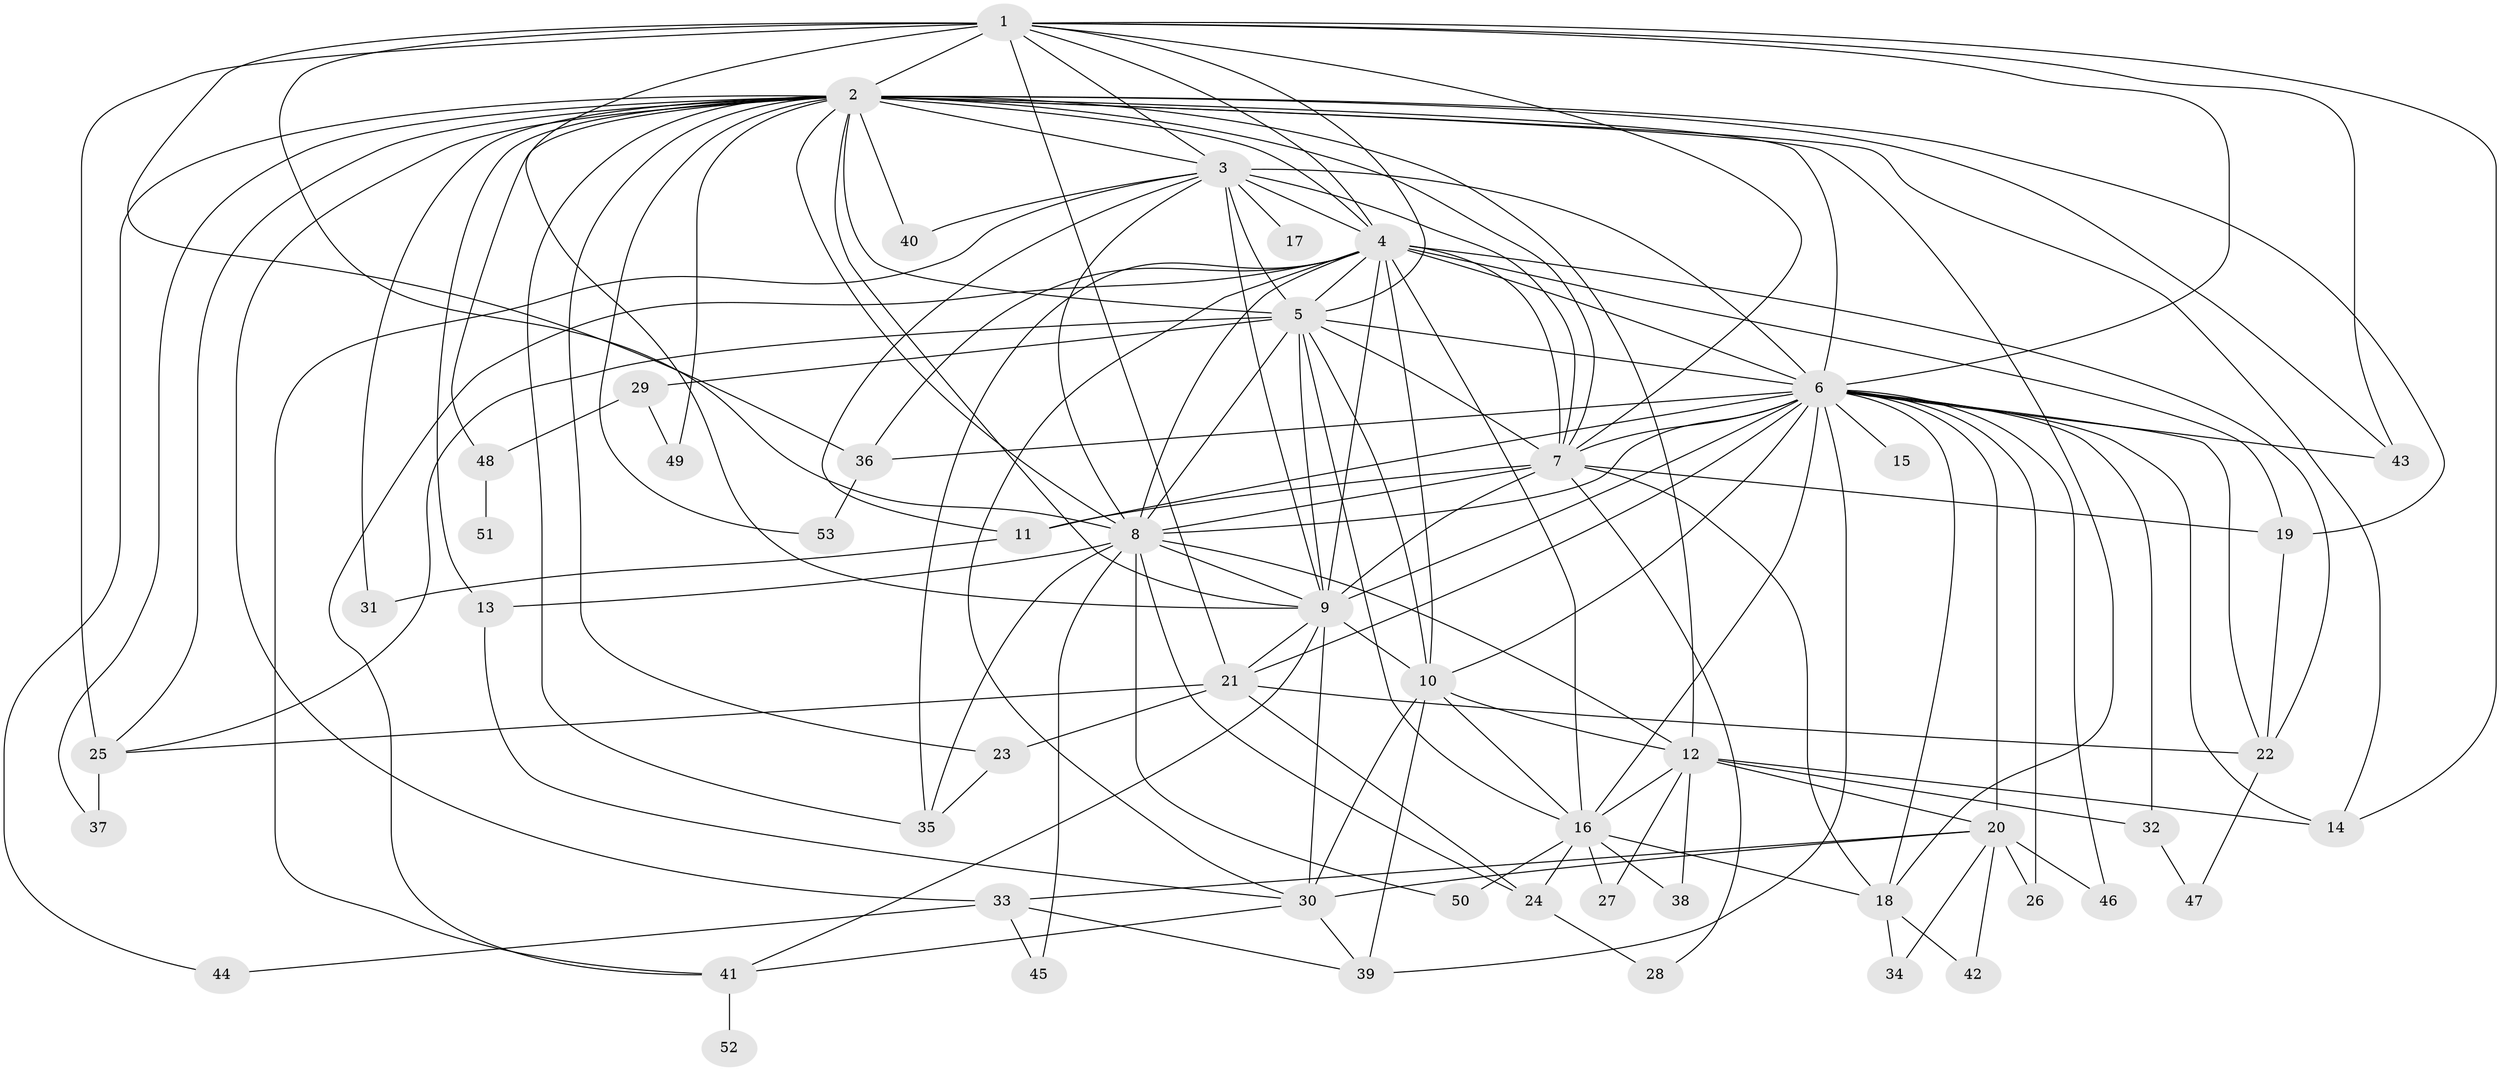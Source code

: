 // original degree distribution, {20: 0.018867924528301886, 27: 0.009433962264150943, 15: 0.018867924528301886, 23: 0.018867924528301886, 16: 0.018867924528301886, 26: 0.009433962264150943, 2: 0.5094339622641509, 4: 0.12264150943396226, 10: 0.009433962264150943, 3: 0.19811320754716982, 5: 0.03773584905660377, 7: 0.018867924528301886, 6: 0.009433962264150943}
// Generated by graph-tools (version 1.1) at 2025/34/03/09/25 02:34:50]
// undirected, 53 vertices, 148 edges
graph export_dot {
graph [start="1"]
  node [color=gray90,style=filled];
  1;
  2;
  3;
  4;
  5;
  6;
  7;
  8;
  9;
  10;
  11;
  12;
  13;
  14;
  15;
  16;
  17;
  18;
  19;
  20;
  21;
  22;
  23;
  24;
  25;
  26;
  27;
  28;
  29;
  30;
  31;
  32;
  33;
  34;
  35;
  36;
  37;
  38;
  39;
  40;
  41;
  42;
  43;
  44;
  45;
  46;
  47;
  48;
  49;
  50;
  51;
  52;
  53;
  1 -- 2 [weight=1.0];
  1 -- 3 [weight=1.0];
  1 -- 4 [weight=2.0];
  1 -- 5 [weight=2.0];
  1 -- 6 [weight=2.0];
  1 -- 7 [weight=1.0];
  1 -- 8 [weight=2.0];
  1 -- 9 [weight=1.0];
  1 -- 14 [weight=1.0];
  1 -- 21 [weight=1.0];
  1 -- 25 [weight=4.0];
  1 -- 36 [weight=2.0];
  1 -- 43 [weight=1.0];
  2 -- 3 [weight=1.0];
  2 -- 4 [weight=1.0];
  2 -- 5 [weight=1.0];
  2 -- 6 [weight=3.0];
  2 -- 7 [weight=1.0];
  2 -- 8 [weight=1.0];
  2 -- 9 [weight=1.0];
  2 -- 12 [weight=1.0];
  2 -- 13 [weight=1.0];
  2 -- 14 [weight=1.0];
  2 -- 18 [weight=1.0];
  2 -- 19 [weight=1.0];
  2 -- 23 [weight=1.0];
  2 -- 25 [weight=1.0];
  2 -- 31 [weight=1.0];
  2 -- 33 [weight=1.0];
  2 -- 35 [weight=1.0];
  2 -- 37 [weight=1.0];
  2 -- 40 [weight=1.0];
  2 -- 43 [weight=1.0];
  2 -- 44 [weight=1.0];
  2 -- 48 [weight=1.0];
  2 -- 49 [weight=1.0];
  2 -- 53 [weight=1.0];
  3 -- 4 [weight=1.0];
  3 -- 5 [weight=1.0];
  3 -- 6 [weight=3.0];
  3 -- 7 [weight=1.0];
  3 -- 8 [weight=1.0];
  3 -- 9 [weight=1.0];
  3 -- 11 [weight=1.0];
  3 -- 17 [weight=1.0];
  3 -- 40 [weight=1.0];
  3 -- 41 [weight=1.0];
  4 -- 5 [weight=2.0];
  4 -- 6 [weight=2.0];
  4 -- 7 [weight=3.0];
  4 -- 8 [weight=1.0];
  4 -- 9 [weight=2.0];
  4 -- 10 [weight=1.0];
  4 -- 16 [weight=1.0];
  4 -- 19 [weight=1.0];
  4 -- 22 [weight=2.0];
  4 -- 30 [weight=1.0];
  4 -- 35 [weight=1.0];
  4 -- 36 [weight=1.0];
  4 -- 41 [weight=1.0];
  5 -- 6 [weight=2.0];
  5 -- 7 [weight=1.0];
  5 -- 8 [weight=1.0];
  5 -- 9 [weight=1.0];
  5 -- 10 [weight=1.0];
  5 -- 16 [weight=1.0];
  5 -- 25 [weight=1.0];
  5 -- 29 [weight=1.0];
  6 -- 7 [weight=2.0];
  6 -- 8 [weight=2.0];
  6 -- 9 [weight=2.0];
  6 -- 10 [weight=2.0];
  6 -- 11 [weight=2.0];
  6 -- 14 [weight=1.0];
  6 -- 15 [weight=1.0];
  6 -- 16 [weight=1.0];
  6 -- 18 [weight=2.0];
  6 -- 20 [weight=5.0];
  6 -- 21 [weight=1.0];
  6 -- 22 [weight=1.0];
  6 -- 26 [weight=1.0];
  6 -- 32 [weight=1.0];
  6 -- 36 [weight=1.0];
  6 -- 39 [weight=1.0];
  6 -- 43 [weight=1.0];
  6 -- 46 [weight=1.0];
  7 -- 8 [weight=1.0];
  7 -- 9 [weight=2.0];
  7 -- 11 [weight=1.0];
  7 -- 18 [weight=1.0];
  7 -- 19 [weight=1.0];
  7 -- 28 [weight=1.0];
  8 -- 9 [weight=1.0];
  8 -- 12 [weight=1.0];
  8 -- 13 [weight=1.0];
  8 -- 24 [weight=1.0];
  8 -- 35 [weight=1.0];
  8 -- 45 [weight=1.0];
  8 -- 50 [weight=1.0];
  9 -- 10 [weight=9.0];
  9 -- 21 [weight=1.0];
  9 -- 30 [weight=1.0];
  9 -- 41 [weight=1.0];
  10 -- 12 [weight=2.0];
  10 -- 16 [weight=1.0];
  10 -- 30 [weight=2.0];
  10 -- 39 [weight=1.0];
  11 -- 31 [weight=1.0];
  12 -- 14 [weight=1.0];
  12 -- 16 [weight=1.0];
  12 -- 20 [weight=1.0];
  12 -- 27 [weight=1.0];
  12 -- 32 [weight=1.0];
  12 -- 38 [weight=1.0];
  13 -- 30 [weight=1.0];
  16 -- 18 [weight=1.0];
  16 -- 24 [weight=1.0];
  16 -- 27 [weight=1.0];
  16 -- 38 [weight=1.0];
  16 -- 50 [weight=1.0];
  18 -- 34 [weight=1.0];
  18 -- 42 [weight=1.0];
  19 -- 22 [weight=1.0];
  20 -- 26 [weight=1.0];
  20 -- 30 [weight=1.0];
  20 -- 33 [weight=1.0];
  20 -- 34 [weight=1.0];
  20 -- 42 [weight=1.0];
  20 -- 46 [weight=2.0];
  21 -- 22 [weight=1.0];
  21 -- 23 [weight=1.0];
  21 -- 24 [weight=1.0];
  21 -- 25 [weight=1.0];
  22 -- 47 [weight=1.0];
  23 -- 35 [weight=1.0];
  24 -- 28 [weight=1.0];
  25 -- 37 [weight=2.0];
  29 -- 48 [weight=1.0];
  29 -- 49 [weight=1.0];
  30 -- 39 [weight=1.0];
  30 -- 41 [weight=1.0];
  32 -- 47 [weight=1.0];
  33 -- 39 [weight=1.0];
  33 -- 44 [weight=1.0];
  33 -- 45 [weight=1.0];
  36 -- 53 [weight=1.0];
  41 -- 52 [weight=2.0];
  48 -- 51 [weight=1.0];
}
